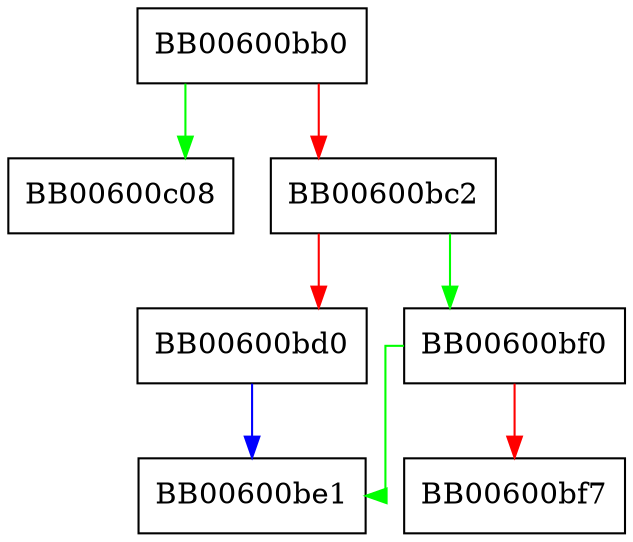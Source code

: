 digraph ossl_time_now {
  node [shape="box"];
  graph [splines=ortho];
  BB00600bb0 -> BB00600c08 [color="green"];
  BB00600bb0 -> BB00600bc2 [color="red"];
  BB00600bc2 -> BB00600bf0 [color="green"];
  BB00600bc2 -> BB00600bd0 [color="red"];
  BB00600bd0 -> BB00600be1 [color="blue"];
  BB00600bf0 -> BB00600be1 [color="green"];
  BB00600bf0 -> BB00600bf7 [color="red"];
}
